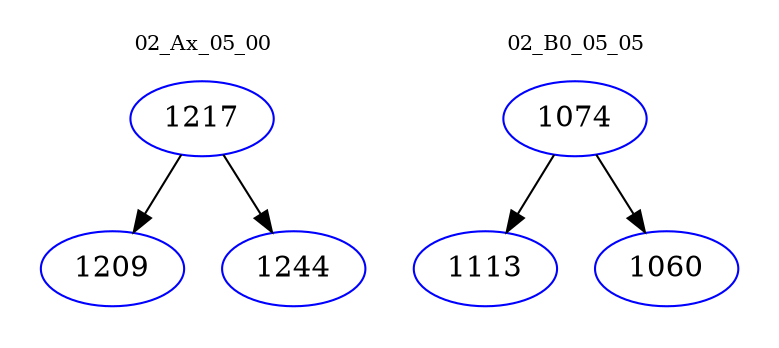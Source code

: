 digraph{
subgraph cluster_0 {
color = white
label = "02_Ax_05_00";
fontsize=10;
T0_1217 [label="1217", color="blue"]
T0_1217 -> T0_1209 [color="black"]
T0_1209 [label="1209", color="blue"]
T0_1217 -> T0_1244 [color="black"]
T0_1244 [label="1244", color="blue"]
}
subgraph cluster_1 {
color = white
label = "02_B0_05_05";
fontsize=10;
T1_1074 [label="1074", color="blue"]
T1_1074 -> T1_1113 [color="black"]
T1_1113 [label="1113", color="blue"]
T1_1074 -> T1_1060 [color="black"]
T1_1060 [label="1060", color="blue"]
}
}
